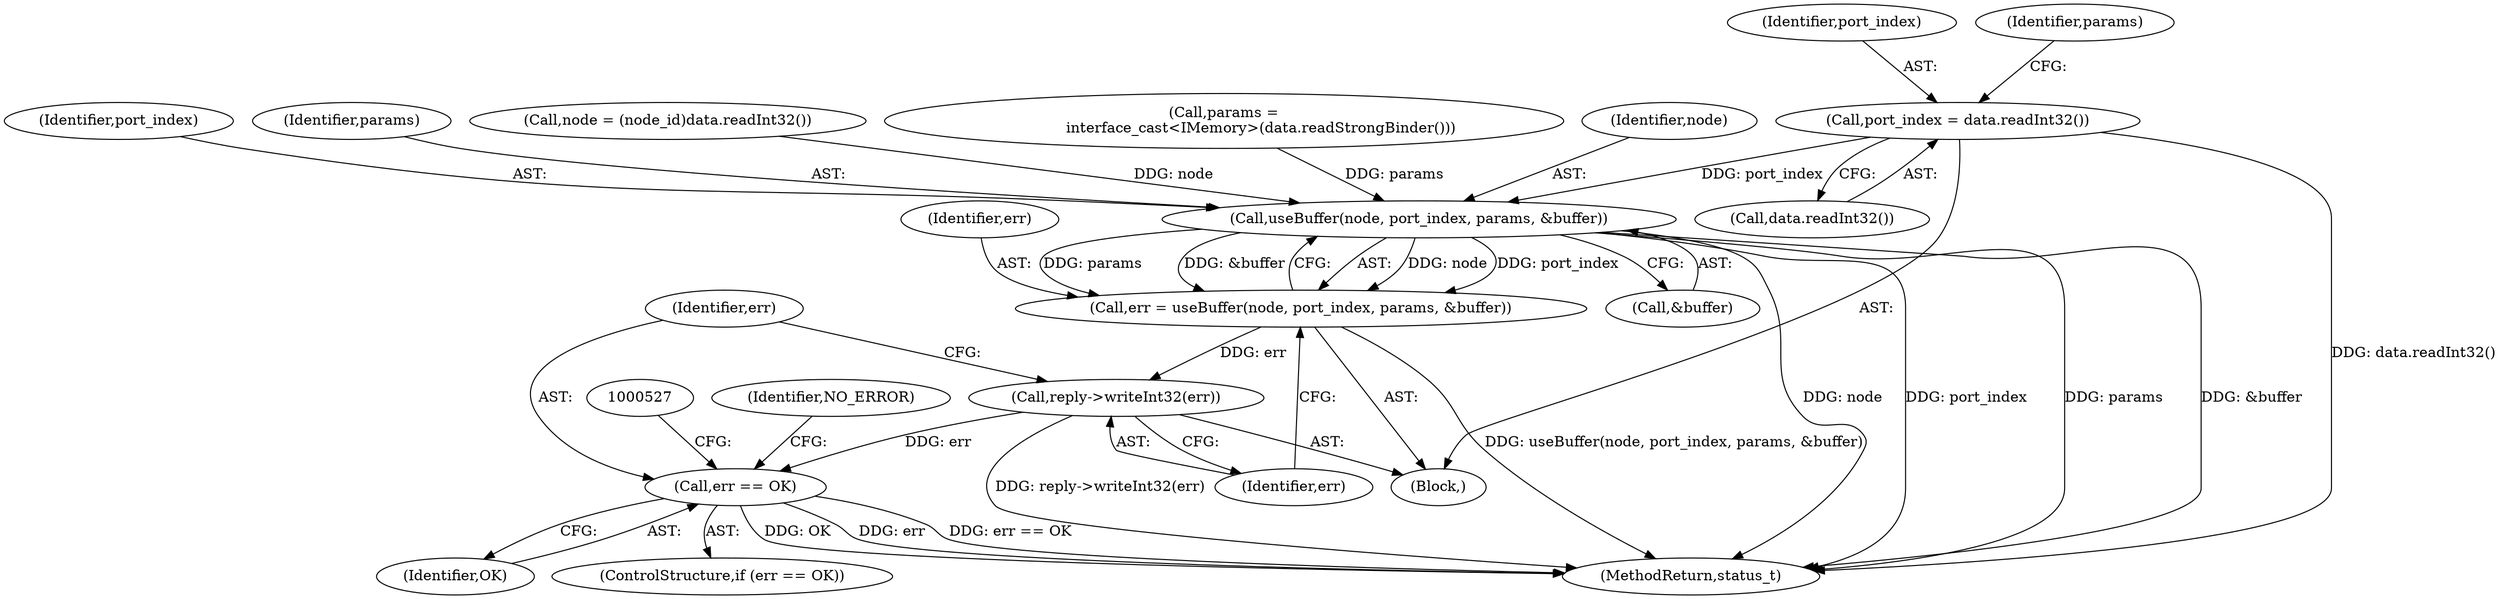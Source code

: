 digraph "0_Android_25be9ac20db51044e1b09ca67906355e4f328d48_0@API" {
"1000497" [label="(Call,port_index = data.readInt32())"];
"1000512" [label="(Call,useBuffer(node, port_index, params, &buffer))"];
"1000510" [label="(Call,err = useBuffer(node, port_index, params, &buffer))"];
"1000518" [label="(Call,reply->writeInt32(err))"];
"1000521" [label="(Call,err == OK)"];
"1000498" [label="(Identifier,port_index)"];
"1000491" [label="(Call,node = (node_id)data.readInt32())"];
"1000499" [label="(Call,data.readInt32())"];
"1000510" [label="(Call,err = useBuffer(node, port_index, params, &buffer))"];
"1000512" [label="(Call,useBuffer(node, port_index, params, &buffer))"];
"1000530" [label="(Identifier,NO_ERROR)"];
"1000501" [label="(Call,params =\n                interface_cast<IMemory>(data.readStrongBinder()))"];
"1000519" [label="(Identifier,err)"];
"1000485" [label="(Block,)"];
"1000520" [label="(ControlStructure,if (err == OK))"];
"1000522" [label="(Identifier,err)"];
"1000513" [label="(Identifier,node)"];
"1000511" [label="(Identifier,err)"];
"1000497" [label="(Call,port_index = data.readInt32())"];
"1000502" [label="(Identifier,params)"];
"1000516" [label="(Call,&buffer)"];
"1000523" [label="(Identifier,OK)"];
"1000514" [label="(Identifier,port_index)"];
"1000521" [label="(Call,err == OK)"];
"1000518" [label="(Call,reply->writeInt32(err))"];
"1001056" [label="(MethodReturn,status_t)"];
"1000515" [label="(Identifier,params)"];
"1000497" -> "1000485"  [label="AST: "];
"1000497" -> "1000499"  [label="CFG: "];
"1000498" -> "1000497"  [label="AST: "];
"1000499" -> "1000497"  [label="AST: "];
"1000502" -> "1000497"  [label="CFG: "];
"1000497" -> "1001056"  [label="DDG: data.readInt32()"];
"1000497" -> "1000512"  [label="DDG: port_index"];
"1000512" -> "1000510"  [label="AST: "];
"1000512" -> "1000516"  [label="CFG: "];
"1000513" -> "1000512"  [label="AST: "];
"1000514" -> "1000512"  [label="AST: "];
"1000515" -> "1000512"  [label="AST: "];
"1000516" -> "1000512"  [label="AST: "];
"1000510" -> "1000512"  [label="CFG: "];
"1000512" -> "1001056"  [label="DDG: node"];
"1000512" -> "1001056"  [label="DDG: port_index"];
"1000512" -> "1001056"  [label="DDG: params"];
"1000512" -> "1001056"  [label="DDG: &buffer"];
"1000512" -> "1000510"  [label="DDG: node"];
"1000512" -> "1000510"  [label="DDG: port_index"];
"1000512" -> "1000510"  [label="DDG: params"];
"1000512" -> "1000510"  [label="DDG: &buffer"];
"1000491" -> "1000512"  [label="DDG: node"];
"1000501" -> "1000512"  [label="DDG: params"];
"1000510" -> "1000485"  [label="AST: "];
"1000511" -> "1000510"  [label="AST: "];
"1000519" -> "1000510"  [label="CFG: "];
"1000510" -> "1001056"  [label="DDG: useBuffer(node, port_index, params, &buffer)"];
"1000510" -> "1000518"  [label="DDG: err"];
"1000518" -> "1000485"  [label="AST: "];
"1000518" -> "1000519"  [label="CFG: "];
"1000519" -> "1000518"  [label="AST: "];
"1000522" -> "1000518"  [label="CFG: "];
"1000518" -> "1001056"  [label="DDG: reply->writeInt32(err)"];
"1000518" -> "1000521"  [label="DDG: err"];
"1000521" -> "1000520"  [label="AST: "];
"1000521" -> "1000523"  [label="CFG: "];
"1000522" -> "1000521"  [label="AST: "];
"1000523" -> "1000521"  [label="AST: "];
"1000527" -> "1000521"  [label="CFG: "];
"1000530" -> "1000521"  [label="CFG: "];
"1000521" -> "1001056"  [label="DDG: err"];
"1000521" -> "1001056"  [label="DDG: err == OK"];
"1000521" -> "1001056"  [label="DDG: OK"];
}
